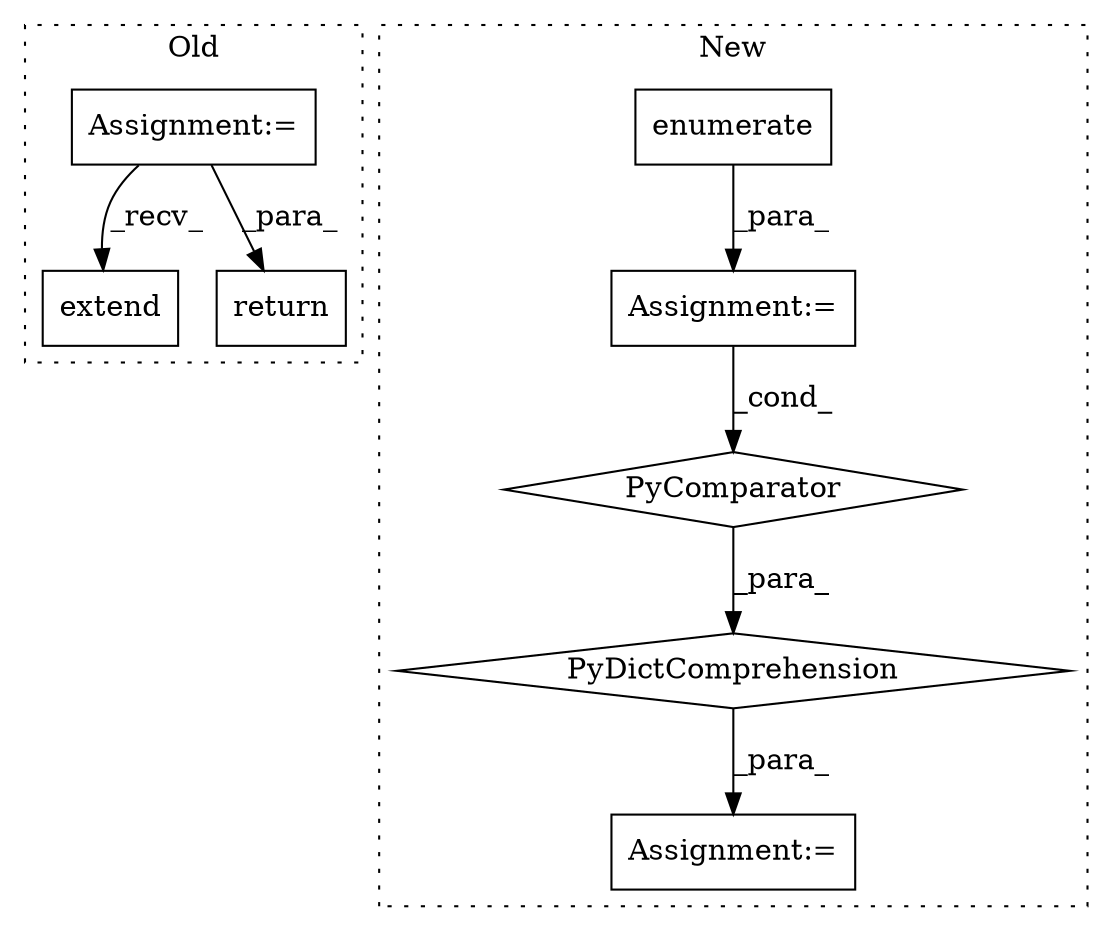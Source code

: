 digraph G {
subgraph cluster0 {
1 [label="extend" a="32" s="6396,6447" l="7,1" shape="box"];
7 [label="Assignment:=" a="7" s="6217" l="1" shape="box"];
8 [label="return" a="41" s="6600" l="7" shape="box"];
label = "Old";
style="dotted";
}
subgraph cluster1 {
2 [label="PyDictComprehension" a="110" s="7644" l="141" shape="diamond"];
3 [label="Assignment:=" a="7" s="7744" l="33" shape="box"];
4 [label="PyComparator" a="113" s="7744" l="33" shape="diamond"];
5 [label="Assignment:=" a="7" s="7630" l="14" shape="box"];
6 [label="enumerate" a="32" s="7753,7767" l="10,1" shape="box"];
label = "New";
style="dotted";
}
2 -> 5 [label="_para_"];
3 -> 4 [label="_cond_"];
4 -> 2 [label="_para_"];
6 -> 3 [label="_para_"];
7 -> 1 [label="_recv_"];
7 -> 8 [label="_para_"];
}